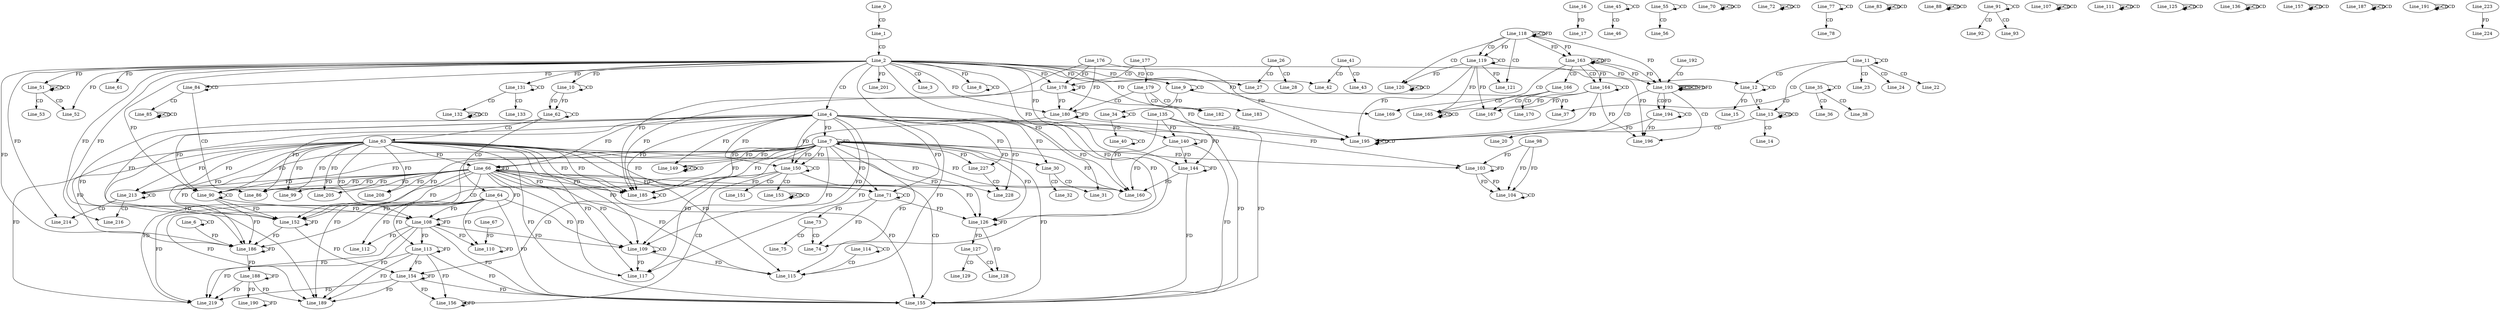 digraph G {
  Line_0;
  Line_1;
  Line_2;
  Line_3;
  Line_4;
  Line_6;
  Line_6;
  Line_7;
  Line_8;
  Line_8;
  Line_9;
  Line_9;
  Line_10;
  Line_10;
  Line_10;
  Line_11;
  Line_11;
  Line_12;
  Line_12;
  Line_13;
  Line_13;
  Line_13;
  Line_13;
  Line_14;
  Line_15;
  Line_16;
  Line_17;
  Line_17;
  Line_20;
  Line_22;
  Line_23;
  Line_24;
  Line_26;
  Line_27;
  Line_28;
  Line_30;
  Line_30;
  Line_30;
  Line_31;
  Line_32;
  Line_34;
  Line_34;
  Line_34;
  Line_35;
  Line_35;
  Line_36;
  Line_37;
  Line_37;
  Line_38;
  Line_40;
  Line_40;
  Line_41;
  Line_42;
  Line_43;
  Line_45;
  Line_45;
  Line_46;
  Line_51;
  Line_51;
  Line_51;
  Line_52;
  Line_53;
  Line_55;
  Line_55;
  Line_56;
  Line_61;
  Line_61;
  Line_62;
  Line_62;
  Line_63;
  Line_64;
  Line_66;
  Line_66;
  Line_70;
  Line_70;
  Line_70;
  Line_71;
  Line_71;
  Line_72;
  Line_72;
  Line_72;
  Line_73;
  Line_74;
  Line_75;
  Line_77;
  Line_77;
  Line_78;
  Line_83;
  Line_83;
  Line_83;
  Line_84;
  Line_84;
  Line_84;
  Line_85;
  Line_85;
  Line_85;
  Line_86;
  Line_88;
  Line_88;
  Line_88;
  Line_90;
  Line_90;
  Line_90;
  Line_90;
  Line_90;
  Line_91;
  Line_91;
  Line_92;
  Line_93;
  Line_99;
  Line_98;
  Line_103;
  Line_103;
  Line_104;
  Line_104;
  Line_107;
  Line_107;
  Line_107;
  Line_108;
  Line_108;
  Line_109;
  Line_109;
  Line_67;
  Line_110;
  Line_110;
  Line_111;
  Line_111;
  Line_111;
  Line_112;
  Line_113;
  Line_114;
  Line_114;
  Line_115;
  Line_117;
  Line_118;
  Line_118;
  Line_118;
  Line_118;
  Line_119;
  Line_119;
  Line_120;
  Line_120;
  Line_120;
  Line_120;
  Line_121;
  Line_121;
  Line_121;
  Line_125;
  Line_125;
  Line_125;
  Line_126;
  Line_126;
  Line_127;
  Line_128;
  Line_129;
  Line_131;
  Line_131;
  Line_131;
  Line_132;
  Line_132;
  Line_132;
  Line_133;
  Line_136;
  Line_136;
  Line_136;
  Line_135;
  Line_140;
  Line_140;
  Line_144;
  Line_144;
  Line_149;
  Line_149;
  Line_149;
  Line_149;
  Line_150;
  Line_150;
  Line_151;
  Line_152;
  Line_152;
  Line_152;
  Line_152;
  Line_152;
  Line_152;
  Line_152;
  Line_153;
  Line_153;
  Line_153;
  Line_154;
  Line_154;
  Line_155;
  Line_156;
  Line_156;
  Line_157;
  Line_157;
  Line_157;
  Line_160;
  Line_163;
  Line_163;
  Line_163;
  Line_164;
  Line_164;
  Line_165;
  Line_165;
  Line_165;
  Line_165;
  Line_166;
  Line_167;
  Line_167;
  Line_167;
  Line_169;
  Line_170;
  Line_177;
  Line_178;
  Line_176;
  Line_178;
  Line_179;
  Line_180;
  Line_180;
  Line_182;
  Line_183;
  Line_185;
  Line_185;
  Line_185;
  Line_186;
  Line_186;
  Line_186;
  Line_186;
  Line_186;
  Line_186;
  Line_187;
  Line_187;
  Line_187;
  Line_188;
  Line_188;
  Line_189;
  Line_190;
  Line_190;
  Line_191;
  Line_191;
  Line_191;
  Line_192;
  Line_193;
  Line_193;
  Line_193;
  Line_194;
  Line_194;
  Line_195;
  Line_195;
  Line_195;
  Line_195;
  Line_195;
  Line_196;
  Line_196;
  Line_196;
  Line_201;
  Line_205;
  Line_208;
  Line_213;
  Line_213;
  Line_214;
  Line_216;
  Line_219;
  Line_223;
  Line_224;
  Line_227;
  Line_228;
  Line_0 -> Line_1 [ label="CD" ];
  Line_1 -> Line_2 [ label="CD" ];
  Line_2 -> Line_3 [ label="CD" ];
  Line_2 -> Line_4 [ label="CD" ];
  Line_6 -> Line_6 [ label="CD" ];
  Line_4 -> Line_7 [ label="FD" ];
  Line_7 -> Line_7 [ label="FD" ];
  Line_8 -> Line_8 [ label="CD" ];
  Line_2 -> Line_8 [ label="FD" ];
  Line_9 -> Line_9 [ label="CD" ];
  Line_2 -> Line_9 [ label="FD" ];
  Line_10 -> Line_10 [ label="CD" ];
  Line_2 -> Line_10 [ label="FD" ];
  Line_11 -> Line_11 [ label="CD" ];
  Line_11 -> Line_12 [ label="CD" ];
  Line_12 -> Line_12 [ label="CD" ];
  Line_2 -> Line_12 [ label="FD" ];
  Line_11 -> Line_13 [ label="CD" ];
  Line_13 -> Line_13 [ label="CD" ];
  Line_13 -> Line_13 [ label="CD" ];
  Line_12 -> Line_13 [ label="FD" ];
  Line_13 -> Line_14 [ label="CD" ];
  Line_12 -> Line_15 [ label="FD" ];
  Line_16 -> Line_17 [ label="FD" ];
  Line_13 -> Line_20 [ label="CD" ];
  Line_11 -> Line_22 [ label="CD" ];
  Line_11 -> Line_23 [ label="CD" ];
  Line_11 -> Line_24 [ label="CD" ];
  Line_26 -> Line_27 [ label="CD" ];
  Line_2 -> Line_27 [ label="FD" ];
  Line_26 -> Line_28 [ label="CD" ];
  Line_4 -> Line_30 [ label="FD" ];
  Line_7 -> Line_30 [ label="FD" ];
  Line_30 -> Line_31 [ label="CD" ];
  Line_2 -> Line_31 [ label="FD" ];
  Line_30 -> Line_32 [ label="CD" ];
  Line_34 -> Line_34 [ label="CD" ];
  Line_9 -> Line_34 [ label="FD" ];
  Line_35 -> Line_35 [ label="CD" ];
  Line_35 -> Line_36 [ label="CD" ];
  Line_35 -> Line_37 [ label="CD" ];
  Line_9 -> Line_37 [ label="FD" ];
  Line_35 -> Line_38 [ label="CD" ];
  Line_40 -> Line_40 [ label="CD" ];
  Line_34 -> Line_40 [ label="FD" ];
  Line_41 -> Line_42 [ label="CD" ];
  Line_2 -> Line_42 [ label="FD" ];
  Line_41 -> Line_43 [ label="CD" ];
  Line_45 -> Line_45 [ label="CD" ];
  Line_45 -> Line_46 [ label="CD" ];
  Line_51 -> Line_51 [ label="CD" ];
  Line_51 -> Line_51 [ label="CD" ];
  Line_2 -> Line_51 [ label="FD" ];
  Line_51 -> Line_52 [ label="CD" ];
  Line_2 -> Line_52 [ label="FD" ];
  Line_51 -> Line_53 [ label="CD" ];
  Line_55 -> Line_55 [ label="CD" ];
  Line_55 -> Line_56 [ label="CD" ];
  Line_2 -> Line_61 [ label="FD" ];
  Line_10 -> Line_62 [ label="FD" ];
  Line_62 -> Line_62 [ label="CD" ];
  Line_10 -> Line_62 [ label="FD" ];
  Line_62 -> Line_63 [ label="CD" ];
  Line_62 -> Line_64 [ label="CD" ];
  Line_63 -> Line_66 [ label="FD" ];
  Line_66 -> Line_66 [ label="FD" ];
  Line_4 -> Line_66 [ label="FD" ];
  Line_7 -> Line_66 [ label="FD" ];
  Line_70 -> Line_70 [ label="CD" ];
  Line_70 -> Line_70 [ label="CD" ];
  Line_71 -> Line_71 [ label="CD" ];
  Line_4 -> Line_71 [ label="FD" ];
  Line_7 -> Line_71 [ label="FD" ];
  Line_63 -> Line_71 [ label="FD" ];
  Line_66 -> Line_71 [ label="FD" ];
  Line_72 -> Line_72 [ label="CD" ];
  Line_72 -> Line_72 [ label="CD" ];
  Line_71 -> Line_73 [ label="FD" ];
  Line_73 -> Line_74 [ label="CD" ];
  Line_2 -> Line_74 [ label="FD" ];
  Line_71 -> Line_74 [ label="FD" ];
  Line_73 -> Line_75 [ label="CD" ];
  Line_77 -> Line_77 [ label="CD" ];
  Line_77 -> Line_78 [ label="CD" ];
  Line_83 -> Line_83 [ label="CD" ];
  Line_83 -> Line_83 [ label="CD" ];
  Line_84 -> Line_84 [ label="CD" ];
  Line_2 -> Line_84 [ label="FD" ];
  Line_84 -> Line_85 [ label="CD" ];
  Line_85 -> Line_85 [ label="CD" ];
  Line_85 -> Line_85 [ label="CD" ];
  Line_84 -> Line_86 [ label="CD" ];
  Line_4 -> Line_86 [ label="FD" ];
  Line_7 -> Line_86 [ label="FD" ];
  Line_63 -> Line_86 [ label="FD" ];
  Line_66 -> Line_86 [ label="FD" ];
  Line_88 -> Line_88 [ label="CD" ];
  Line_88 -> Line_88 [ label="CD" ];
  Line_90 -> Line_90 [ label="CD" ];
  Line_63 -> Line_90 [ label="FD" ];
  Line_66 -> Line_90 [ label="FD" ];
  Line_4 -> Line_90 [ label="FD" ];
  Line_7 -> Line_90 [ label="FD" ];
  Line_2 -> Line_90 [ label="FD" ];
  Line_91 -> Line_91 [ label="CD" ];
  Line_91 -> Line_92 [ label="CD" ];
  Line_91 -> Line_93 [ label="CD" ];
  Line_63 -> Line_99 [ label="FD" ];
  Line_66 -> Line_99 [ label="FD" ];
  Line_98 -> Line_103 [ label="FD" ];
  Line_103 -> Line_103 [ label="FD" ];
  Line_4 -> Line_103 [ label="FD" ];
  Line_7 -> Line_103 [ label="FD" ];
  Line_98 -> Line_104 [ label="FD" ];
  Line_103 -> Line_104 [ label="FD" ];
  Line_104 -> Line_104 [ label="CD" ];
  Line_98 -> Line_104 [ label="FD" ];
  Line_103 -> Line_104 [ label="FD" ];
  Line_107 -> Line_107 [ label="CD" ];
  Line_107 -> Line_107 [ label="CD" ];
  Line_64 -> Line_108 [ label="FD" ];
  Line_108 -> Line_108 [ label="FD" ];
  Line_63 -> Line_108 [ label="FD" ];
  Line_66 -> Line_108 [ label="FD" ];
  Line_90 -> Line_108 [ label="FD" ];
  Line_109 -> Line_109 [ label="CD" ];
  Line_4 -> Line_109 [ label="FD" ];
  Line_7 -> Line_109 [ label="FD" ];
  Line_63 -> Line_109 [ label="FD" ];
  Line_66 -> Line_109 [ label="FD" ];
  Line_64 -> Line_109 [ label="FD" ];
  Line_108 -> Line_109 [ label="FD" ];
  Line_67 -> Line_110 [ label="FD" ];
  Line_110 -> Line_110 [ label="FD" ];
  Line_64 -> Line_110 [ label="FD" ];
  Line_108 -> Line_110 [ label="FD" ];
  Line_111 -> Line_111 [ label="CD" ];
  Line_111 -> Line_111 [ label="CD" ];
  Line_64 -> Line_112 [ label="FD" ];
  Line_108 -> Line_112 [ label="FD" ];
  Line_64 -> Line_113 [ label="FD" ];
  Line_108 -> Line_113 [ label="FD" ];
  Line_113 -> Line_113 [ label="FD" ];
  Line_114 -> Line_114 [ label="CD" ];
  Line_114 -> Line_115 [ label="CD" ];
  Line_4 -> Line_115 [ label="FD" ];
  Line_7 -> Line_115 [ label="FD" ];
  Line_63 -> Line_115 [ label="FD" ];
  Line_66 -> Line_115 [ label="FD" ];
  Line_109 -> Line_115 [ label="FD" ];
  Line_4 -> Line_117 [ label="FD" ];
  Line_7 -> Line_117 [ label="FD" ];
  Line_63 -> Line_117 [ label="FD" ];
  Line_66 -> Line_117 [ label="FD" ];
  Line_109 -> Line_117 [ label="FD" ];
  Line_118 -> Line_118 [ label="CD" ];
  Line_118 -> Line_118 [ label="FD" ];
  Line_118 -> Line_119 [ label="CD" ];
  Line_119 -> Line_119 [ label="CD" ];
  Line_118 -> Line_119 [ label="FD" ];
  Line_118 -> Line_120 [ label="CD" ];
  Line_120 -> Line_120 [ label="CD" ];
  Line_120 -> Line_120 [ label="CD" ];
  Line_119 -> Line_120 [ label="FD" ];
  Line_118 -> Line_121 [ label="CD" ];
  Line_119 -> Line_121 [ label="FD" ];
  Line_125 -> Line_125 [ label="CD" ];
  Line_125 -> Line_125 [ label="CD" ];
  Line_71 -> Line_126 [ label="FD" ];
  Line_126 -> Line_126 [ label="FD" ];
  Line_4 -> Line_126 [ label="FD" ];
  Line_7 -> Line_126 [ label="FD" ];
  Line_63 -> Line_126 [ label="FD" ];
  Line_66 -> Line_126 [ label="FD" ];
  Line_126 -> Line_127 [ label="FD" ];
  Line_127 -> Line_128 [ label="CD" ];
  Line_126 -> Line_128 [ label="FD" ];
  Line_127 -> Line_129 [ label="CD" ];
  Line_131 -> Line_131 [ label="CD" ];
  Line_2 -> Line_131 [ label="FD" ];
  Line_131 -> Line_132 [ label="CD" ];
  Line_132 -> Line_132 [ label="CD" ];
  Line_132 -> Line_132 [ label="CD" ];
  Line_131 -> Line_133 [ label="CD" ];
  Line_136 -> Line_136 [ label="CD" ];
  Line_136 -> Line_136 [ label="CD" ];
  Line_135 -> Line_140 [ label="FD" ];
  Line_140 -> Line_140 [ label="FD" ];
  Line_2 -> Line_140 [ label="FD" ];
  Line_135 -> Line_144 [ label="FD" ];
  Line_140 -> Line_144 [ label="FD" ];
  Line_144 -> Line_144 [ label="FD" ];
  Line_2 -> Line_144 [ label="FD" ];
  Line_149 -> Line_149 [ label="CD" ];
  Line_149 -> Line_149 [ label="CD" ];
  Line_4 -> Line_149 [ label="FD" ];
  Line_7 -> Line_149 [ label="FD" ];
  Line_4 -> Line_150 [ label="FD" ];
  Line_7 -> Line_150 [ label="FD" ];
  Line_150 -> Line_150 [ label="CD" ];
  Line_4 -> Line_150 [ label="FD" ];
  Line_7 -> Line_150 [ label="FD" ];
  Line_150 -> Line_151 [ label="CD" ];
  Line_150 -> Line_152 [ label="CD" ];
  Line_90 -> Line_152 [ label="FD" ];
  Line_152 -> Line_152 [ label="FD" ];
  Line_63 -> Line_152 [ label="FD" ];
  Line_66 -> Line_152 [ label="FD" ];
  Line_4 -> Line_152 [ label="FD" ];
  Line_7 -> Line_152 [ label="FD" ];
  Line_2 -> Line_152 [ label="FD" ];
  Line_150 -> Line_153 [ label="CD" ];
  Line_153 -> Line_153 [ label="CD" ];
  Line_153 -> Line_153 [ label="CD" ];
  Line_150 -> Line_154 [ label="CD" ];
  Line_113 -> Line_154 [ label="FD" ];
  Line_154 -> Line_154 [ label="FD" ];
  Line_152 -> Line_154 [ label="FD" ];
  Line_150 -> Line_155 [ label="CD" ];
  Line_4 -> Line_155 [ label="FD" ];
  Line_7 -> Line_155 [ label="FD" ];
  Line_63 -> Line_155 [ label="FD" ];
  Line_66 -> Line_155 [ label="FD" ];
  Line_64 -> Line_155 [ label="FD" ];
  Line_108 -> Line_155 [ label="FD" ];
  Line_113 -> Line_155 [ label="FD" ];
  Line_154 -> Line_155 [ label="FD" ];
  Line_135 -> Line_155 [ label="FD" ];
  Line_140 -> Line_155 [ label="FD" ];
  Line_144 -> Line_155 [ label="FD" ];
  Line_150 -> Line_156 [ label="CD" ];
  Line_156 -> Line_156 [ label="FD" ];
  Line_113 -> Line_156 [ label="FD" ];
  Line_154 -> Line_156 [ label="FD" ];
  Line_157 -> Line_157 [ label="CD" ];
  Line_157 -> Line_157 [ label="CD" ];
  Line_4 -> Line_160 [ label="FD" ];
  Line_7 -> Line_160 [ label="FD" ];
  Line_63 -> Line_160 [ label="FD" ];
  Line_66 -> Line_160 [ label="FD" ];
  Line_135 -> Line_160 [ label="FD" ];
  Line_140 -> Line_160 [ label="FD" ];
  Line_144 -> Line_160 [ label="FD" ];
  Line_118 -> Line_163 [ label="FD" ];
  Line_163 -> Line_163 [ label="CD" ];
  Line_163 -> Line_163 [ label="FD" ];
  Line_118 -> Line_163 [ label="FD" ];
  Line_163 -> Line_164 [ label="CD" ];
  Line_164 -> Line_164 [ label="CD" ];
  Line_163 -> Line_164 [ label="FD" ];
  Line_163 -> Line_165 [ label="CD" ];
  Line_165 -> Line_165 [ label="CD" ];
  Line_165 -> Line_165 [ label="CD" ];
  Line_164 -> Line_165 [ label="FD" ];
  Line_119 -> Line_165 [ label="FD" ];
  Line_163 -> Line_166 [ label="CD" ];
  Line_166 -> Line_167 [ label="CD" ];
  Line_164 -> Line_167 [ label="FD" ];
  Line_119 -> Line_167 [ label="FD" ];
  Line_166 -> Line_169 [ label="CD" ];
  Line_2 -> Line_169 [ label="FD" ];
  Line_166 -> Line_170 [ label="CD" ];
  Line_177 -> Line_178 [ label="CD" ];
  Line_176 -> Line_178 [ label="FD" ];
  Line_178 -> Line_178 [ label="FD" ];
  Line_2 -> Line_178 [ label="FD" ];
  Line_177 -> Line_179 [ label="CD" ];
  Line_179 -> Line_180 [ label="CD" ];
  Line_176 -> Line_180 [ label="FD" ];
  Line_178 -> Line_180 [ label="FD" ];
  Line_180 -> Line_180 [ label="FD" ];
  Line_2 -> Line_180 [ label="FD" ];
  Line_179 -> Line_182 [ label="CD" ];
  Line_2 -> Line_182 [ label="FD" ];
  Line_179 -> Line_183 [ label="CD" ];
  Line_63 -> Line_185 [ label="FD" ];
  Line_66 -> Line_185 [ label="FD" ];
  Line_185 -> Line_185 [ label="CD" ];
  Line_4 -> Line_185 [ label="FD" ];
  Line_7 -> Line_185 [ label="FD" ];
  Line_63 -> Line_185 [ label="FD" ];
  Line_66 -> Line_185 [ label="FD" ];
  Line_176 -> Line_185 [ label="FD" ];
  Line_178 -> Line_185 [ label="FD" ];
  Line_180 -> Line_185 [ label="FD" ];
  Line_90 -> Line_186 [ label="FD" ];
  Line_152 -> Line_186 [ label="FD" ];
  Line_186 -> Line_186 [ label="FD" ];
  Line_63 -> Line_186 [ label="FD" ];
  Line_66 -> Line_186 [ label="FD" ];
  Line_6 -> Line_186 [ label="FD" ];
  Line_4 -> Line_186 [ label="FD" ];
  Line_7 -> Line_186 [ label="FD" ];
  Line_2 -> Line_186 [ label="FD" ];
  Line_187 -> Line_187 [ label="CD" ];
  Line_187 -> Line_187 [ label="CD" ];
  Line_188 -> Line_188 [ label="FD" ];
  Line_186 -> Line_188 [ label="FD" ];
  Line_4 -> Line_189 [ label="FD" ];
  Line_7 -> Line_189 [ label="FD" ];
  Line_64 -> Line_189 [ label="FD" ];
  Line_108 -> Line_189 [ label="FD" ];
  Line_113 -> Line_189 [ label="FD" ];
  Line_154 -> Line_189 [ label="FD" ];
  Line_188 -> Line_189 [ label="FD" ];
  Line_190 -> Line_190 [ label="FD" ];
  Line_188 -> Line_190 [ label="FD" ];
  Line_191 -> Line_191 [ label="CD" ];
  Line_191 -> Line_191 [ label="CD" ];
  Line_192 -> Line_193 [ label="CD" ];
  Line_193 -> Line_193 [ label="CD" ];
  Line_163 -> Line_193 [ label="FD" ];
  Line_193 -> Line_193 [ label="CD" ];
  Line_193 -> Line_193 [ label="FD" ];
  Line_163 -> Line_193 [ label="FD" ];
  Line_118 -> Line_193 [ label="FD" ];
  Line_193 -> Line_194 [ label="CD" ];
  Line_194 -> Line_194 [ label="CD" ];
  Line_193 -> Line_194 [ label="FD" ];
  Line_193 -> Line_195 [ label="CD" ];
  Line_195 -> Line_195 [ label="CD" ];
  Line_195 -> Line_195 [ label="CD" ];
  Line_194 -> Line_195 [ label="FD" ];
  Line_164 -> Line_195 [ label="FD" ];
  Line_119 -> Line_195 [ label="FD" ];
  Line_176 -> Line_195 [ label="FD" ];
  Line_178 -> Line_195 [ label="FD" ];
  Line_180 -> Line_195 [ label="FD" ];
  Line_193 -> Line_196 [ label="CD" ];
  Line_194 -> Line_196 [ label="FD" ];
  Line_164 -> Line_196 [ label="FD" ];
  Line_119 -> Line_196 [ label="FD" ];
  Line_2 -> Line_201 [ label="FD" ];
  Line_63 -> Line_205 [ label="FD" ];
  Line_66 -> Line_205 [ label="FD" ];
  Line_63 -> Line_208 [ label="FD" ];
  Line_66 -> Line_208 [ label="FD" ];
  Line_63 -> Line_213 [ label="FD" ];
  Line_66 -> Line_213 [ label="FD" ];
  Line_213 -> Line_213 [ label="CD" ];
  Line_63 -> Line_213 [ label="FD" ];
  Line_66 -> Line_213 [ label="FD" ];
  Line_213 -> Line_214 [ label="CD" ];
  Line_2 -> Line_214 [ label="FD" ];
  Line_213 -> Line_216 [ label="CD" ];
  Line_2 -> Line_216 [ label="FD" ];
  Line_63 -> Line_219 [ label="FD" ];
  Line_66 -> Line_219 [ label="FD" ];
  Line_64 -> Line_219 [ label="FD" ];
  Line_108 -> Line_219 [ label="FD" ];
  Line_113 -> Line_219 [ label="FD" ];
  Line_154 -> Line_219 [ label="FD" ];
  Line_188 -> Line_219 [ label="FD" ];
  Line_223 -> Line_224 [ label="FD" ];
  Line_4 -> Line_227 [ label="FD" ];
  Line_7 -> Line_227 [ label="FD" ];
  Line_227 -> Line_228 [ label="CD" ];
  Line_4 -> Line_228 [ label="FD" ];
  Line_7 -> Line_228 [ label="FD" ];
  Line_193 -> Line_193 [ label="FD" ];
}
